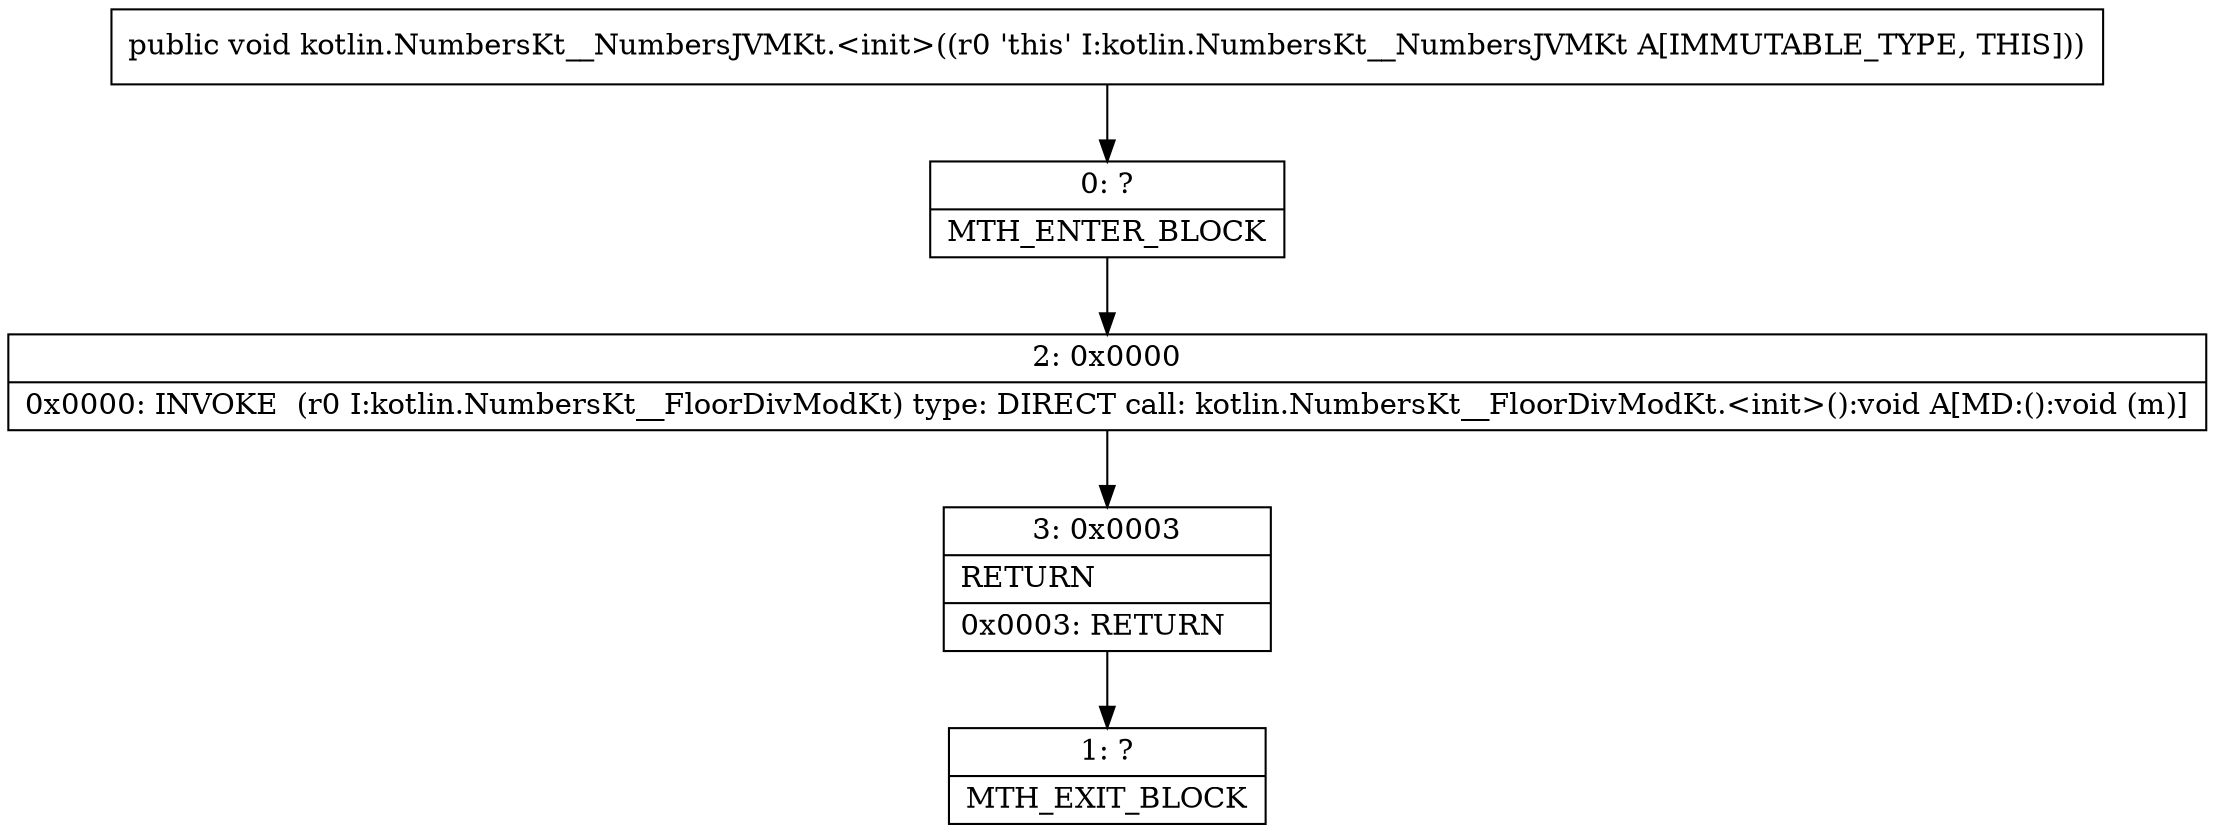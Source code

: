 digraph "CFG forkotlin.NumbersKt__NumbersJVMKt.\<init\>()V" {
Node_0 [shape=record,label="{0\:\ ?|MTH_ENTER_BLOCK\l}"];
Node_2 [shape=record,label="{2\:\ 0x0000|0x0000: INVOKE  (r0 I:kotlin.NumbersKt__FloorDivModKt) type: DIRECT call: kotlin.NumbersKt__FloorDivModKt.\<init\>():void A[MD:():void (m)]\l}"];
Node_3 [shape=record,label="{3\:\ 0x0003|RETURN\l|0x0003: RETURN   \l}"];
Node_1 [shape=record,label="{1\:\ ?|MTH_EXIT_BLOCK\l}"];
MethodNode[shape=record,label="{public void kotlin.NumbersKt__NumbersJVMKt.\<init\>((r0 'this' I:kotlin.NumbersKt__NumbersJVMKt A[IMMUTABLE_TYPE, THIS])) }"];
MethodNode -> Node_0;Node_0 -> Node_2;
Node_2 -> Node_3;
Node_3 -> Node_1;
}

